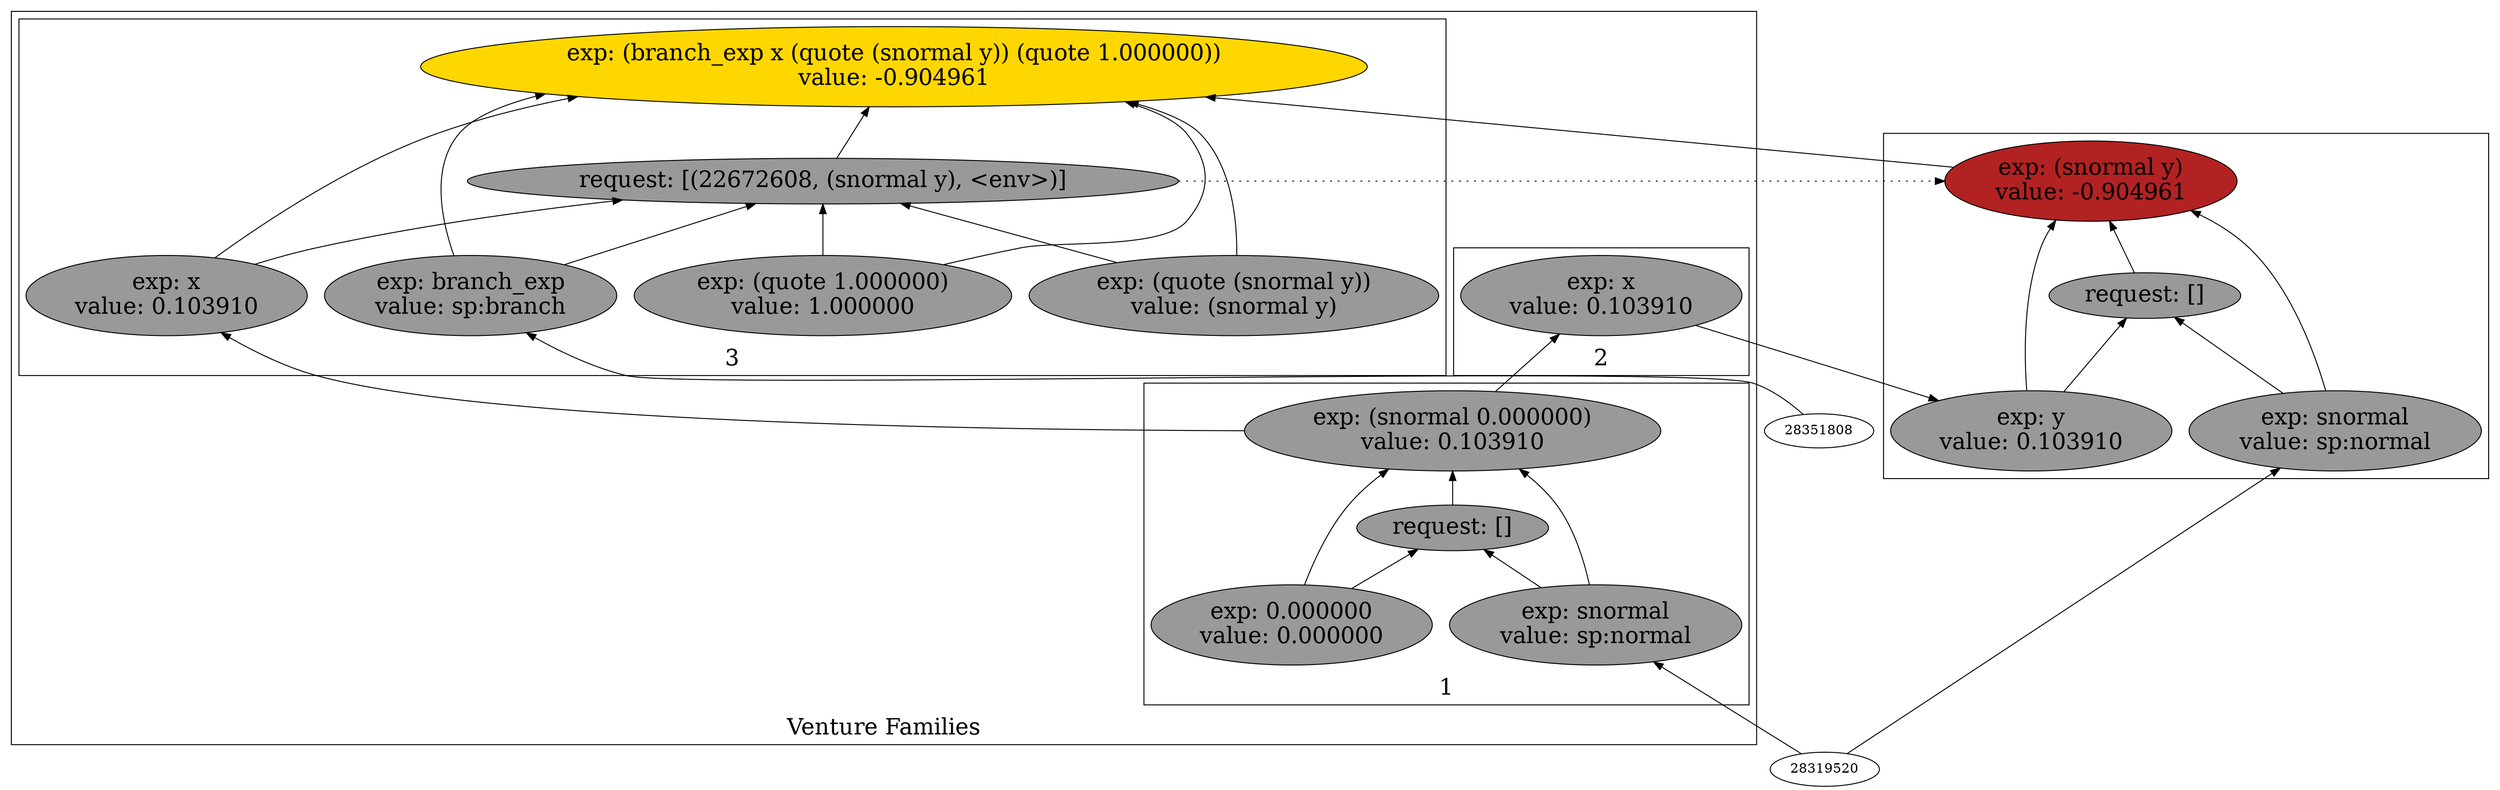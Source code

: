 digraph {
rankdir=BT
fontsize=24
subgraph cluster1 {
label="Venture Families"
subgraph cluster2 {
label="1"
"26590768"["fillcolor"="grey60" "fontsize"="24" "label"="exp: (snormal 0.000000)\nvalue: 0.103910" "shape"="ellipse" "style"="filled" ]
"26703216"["fillcolor"="grey60" "fontsize"="24" "label"="request: []" "shape"="ellipse" "style"="filled" ]
"25892272"["fillcolor"="grey60" "fontsize"="24" "label"="exp: snormal\nvalue: sp:normal" "shape"="ellipse" "style"="filled" ]
"26355216"["fillcolor"="grey60" "fontsize"="24" "label"="exp: 0.000000\nvalue: 0.000000" "shape"="ellipse" "style"="filled" ]
}

subgraph cluster3 {
label="2"
"21773440"["fillcolor"="grey60" "fontsize"="24" "label"="exp: x\nvalue: 0.103910" "shape"="ellipse" "style"="filled" ]
}

subgraph cluster4 {
label="3"
"23285904"["fillcolor"="gold" "fontsize"="24" "label"="exp: (branch_exp x (quote (snormal y)) (quote 1.000000))\nvalue: -0.904961" "shape"="ellipse" "style"="filled" ]
"22672608"["fillcolor"="grey60" "fontsize"="24" "label"="request: [(22672608, (snormal y), <env>)]" "shape"="ellipse" "style"="filled" ]
"23627488"["fillcolor"="grey60" "fontsize"="24" "label"="exp: branch_exp\nvalue: sp:branch" "shape"="ellipse" "style"="filled" ]
"21574256"["fillcolor"="grey60" "fontsize"="24" "label"="exp: x\nvalue: 0.103910" "shape"="ellipse" "style"="filled" ]
"21801008"["fillcolor"="grey60" "fontsize"="24" "label"="exp: (quote (snormal y))\nvalue: (snormal y)" "shape"="ellipse" "style"="filled" ]
"21564608"["fillcolor"="grey60" "fontsize"="24" "label"="exp: (quote 1.000000)\nvalue: 1.000000" "shape"="ellipse" "style"="filled" ]
}

}

subgraph cluster5 {
label=""
"21586576"["fillcolor"="firebrick" "fontsize"="24" "label"="exp: (snormal y)\nvalue: -0.904961" "shape"="ellipse" "style"="filled" ]
"21407376"["fillcolor"="grey60" "fontsize"="24" "label"="request: []" "shape"="ellipse" "style"="filled" ]
"24603856"["fillcolor"="grey60" "fontsize"="24" "label"="exp: snormal\nvalue: sp:normal" "shape"="ellipse" "style"="filled" ]
"22735856"["fillcolor"="grey60" "fontsize"="24" "label"="exp: y\nvalue: 0.103910" "shape"="ellipse" "style"="filled" ]
}

"24603856" -> "21586576"["arrowhead"="normal" "color"="black" "constraint"="true" "style"="solid" ]
"24603856" -> "21407376"["arrowhead"="normal" "color"="black" "constraint"="true" "style"="solid" ]
"28319520" -> "24603856"["arrowhead"="normal" "color"="black" "constraint"="true" "style"="solid" ]
"22735856" -> "21586576"["arrowhead"="normal" "color"="black" "constraint"="true" "style"="solid" ]
"22735856" -> "21407376"["arrowhead"="normal" "color"="black" "constraint"="true" "style"="solid" ]
"21773440" -> "22735856"["arrowhead"="normal" "color"="black" "constraint"="true" "style"="solid" ]
"21407376" -> "21586576"["arrowhead"="normal" "color"="black" "constraint"="true" "style"="solid" ]
"26590768" -> "21773440"["arrowhead"="normal" "color"="black" "constraint"="true" "style"="solid" ]
"23627488" -> "23285904"["arrowhead"="normal" "color"="black" "constraint"="true" "style"="solid" ]
"23627488" -> "22672608"["arrowhead"="normal" "color"="black" "constraint"="true" "style"="solid" ]
"28351808" -> "23627488"["arrowhead"="normal" "color"="black" "constraint"="true" "style"="solid" ]
"21574256" -> "23285904"["arrowhead"="normal" "color"="black" "constraint"="true" "style"="solid" ]
"21574256" -> "22672608"["arrowhead"="normal" "color"="black" "constraint"="true" "style"="solid" ]
"26590768" -> "21574256"["arrowhead"="normal" "color"="black" "constraint"="true" "style"="solid" ]
"21801008" -> "23285904"["arrowhead"="normal" "color"="black" "constraint"="true" "style"="solid" ]
"21801008" -> "22672608"["arrowhead"="normal" "color"="black" "constraint"="true" "style"="solid" ]
"21564608" -> "23285904"["arrowhead"="normal" "color"="black" "constraint"="true" "style"="solid" ]
"21564608" -> "22672608"["arrowhead"="normal" "color"="black" "constraint"="true" "style"="solid" ]
"22672608" -> "23285904"["arrowhead"="normal" "color"="black" "constraint"="true" "style"="solid" ]
"21586576" -> "23285904"["arrowhead"="normal" "color"="black" "constraint"="true" "style"="solid" ]
"22672608" -> "21586576"["arrowhead"="normal" "color"="black" "constraint"="false" "style"="dotted" ]
"25892272" -> "26590768"["arrowhead"="normal" "color"="black" "constraint"="true" "style"="solid" ]
"25892272" -> "26703216"["arrowhead"="normal" "color"="black" "constraint"="true" "style"="solid" ]
"28319520" -> "25892272"["arrowhead"="normal" "color"="black" "constraint"="true" "style"="solid" ]
"26355216" -> "26590768"["arrowhead"="normal" "color"="black" "constraint"="true" "style"="solid" ]
"26355216" -> "26703216"["arrowhead"="normal" "color"="black" "constraint"="true" "style"="solid" ]
"26703216" -> "26590768"["arrowhead"="normal" "color"="black" "constraint"="true" "style"="solid" ]

}